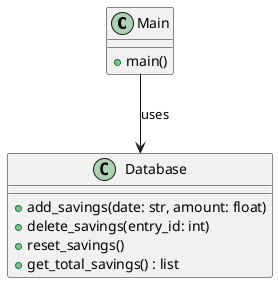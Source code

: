 @startuml
skinparam style strict

class Main {
  + main()
}

class Database {
  + add_savings(date: str, amount: float)
  + delete_savings(entry_id: int)
  + reset_savings()
  + get_total_savings() : list
}

Main --> Database : uses

@enduml
